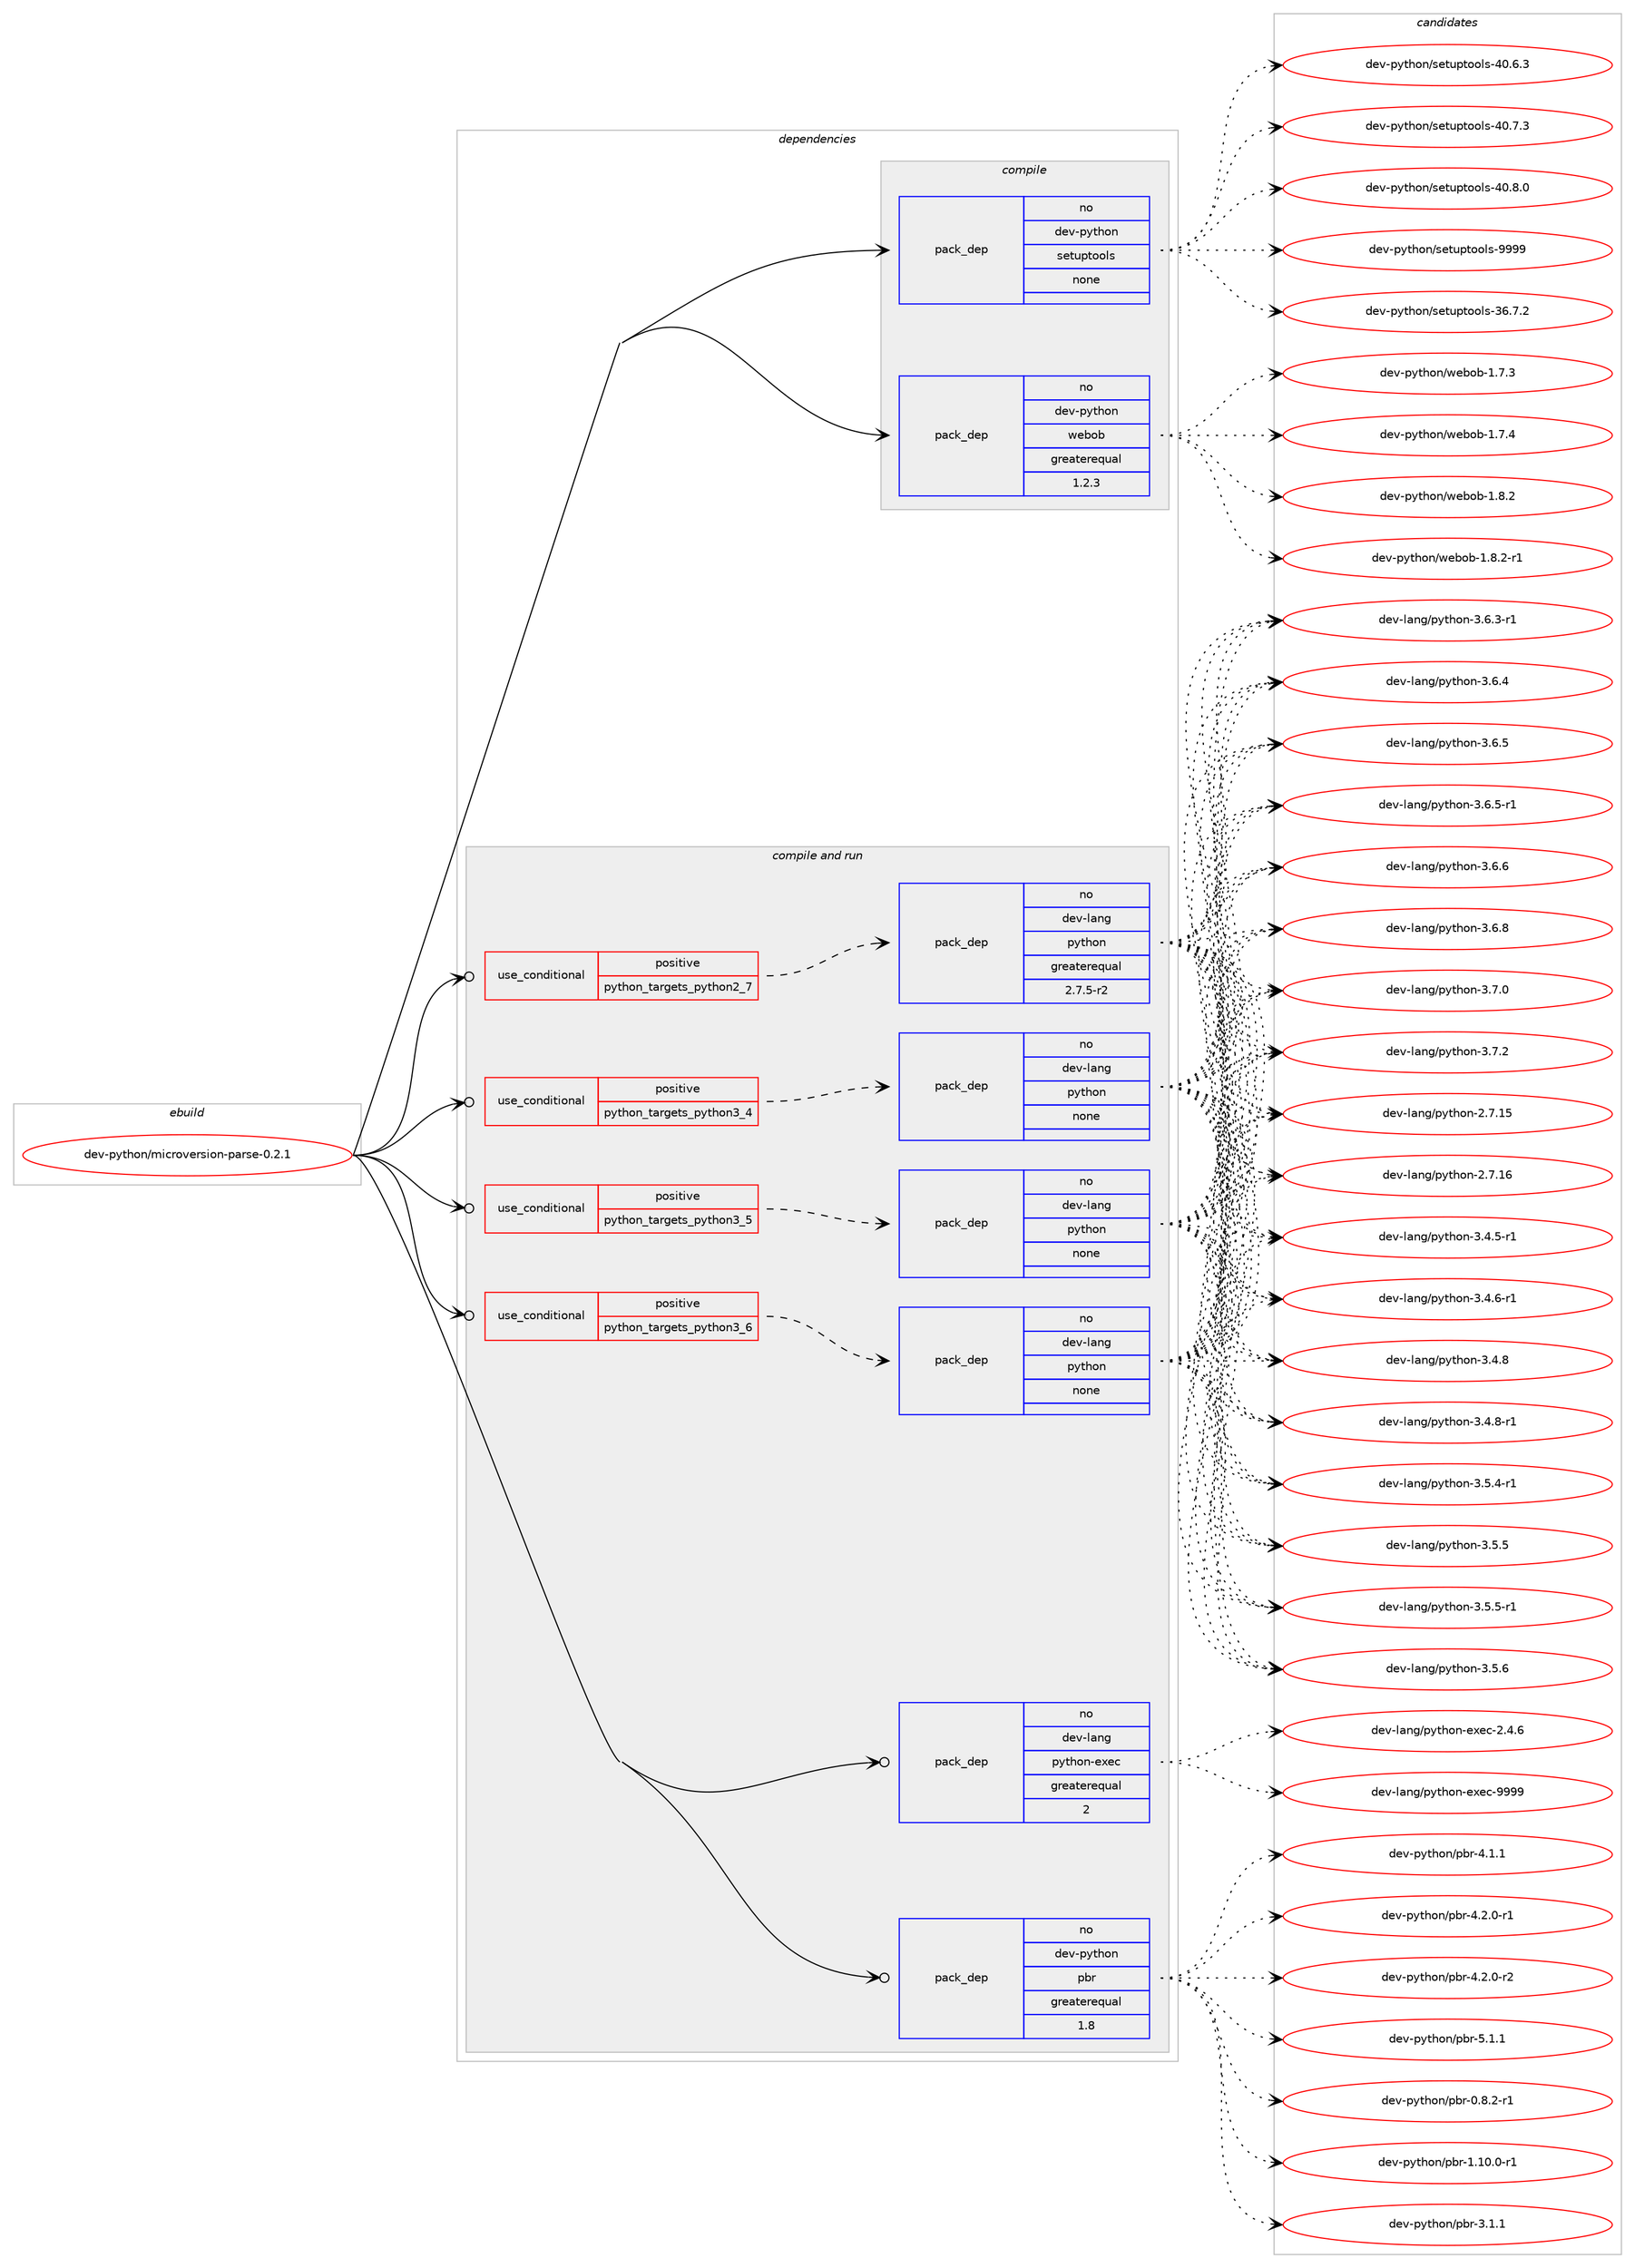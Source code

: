 digraph prolog {

# *************
# Graph options
# *************

newrank=true;
concentrate=true;
compound=true;
graph [rankdir=LR,fontname=Helvetica,fontsize=10,ranksep=1.5];#, ranksep=2.5, nodesep=0.2];
edge  [arrowhead=vee];
node  [fontname=Helvetica,fontsize=10];

# **********
# The ebuild
# **********

subgraph cluster_leftcol {
color=gray;
rank=same;
label=<<i>ebuild</i>>;
id [label="dev-python/microversion-parse-0.2.1", color=red, width=4, href="../dev-python/microversion-parse-0.2.1.svg"];
}

# ****************
# The dependencies
# ****************

subgraph cluster_midcol {
color=gray;
label=<<i>dependencies</i>>;
subgraph cluster_compile {
fillcolor="#eeeeee";
style=filled;
label=<<i>compile</i>>;
subgraph pack1017987 {
dependency1418693 [label=<<TABLE BORDER="0" CELLBORDER="1" CELLSPACING="0" CELLPADDING="4" WIDTH="220"><TR><TD ROWSPAN="6" CELLPADDING="30">pack_dep</TD></TR><TR><TD WIDTH="110">no</TD></TR><TR><TD>dev-python</TD></TR><TR><TD>setuptools</TD></TR><TR><TD>none</TD></TR><TR><TD></TD></TR></TABLE>>, shape=none, color=blue];
}
id:e -> dependency1418693:w [weight=20,style="solid",arrowhead="vee"];
subgraph pack1017988 {
dependency1418694 [label=<<TABLE BORDER="0" CELLBORDER="1" CELLSPACING="0" CELLPADDING="4" WIDTH="220"><TR><TD ROWSPAN="6" CELLPADDING="30">pack_dep</TD></TR><TR><TD WIDTH="110">no</TD></TR><TR><TD>dev-python</TD></TR><TR><TD>webob</TD></TR><TR><TD>greaterequal</TD></TR><TR><TD>1.2.3</TD></TR></TABLE>>, shape=none, color=blue];
}
id:e -> dependency1418694:w [weight=20,style="solid",arrowhead="vee"];
}
subgraph cluster_compileandrun {
fillcolor="#eeeeee";
style=filled;
label=<<i>compile and run</i>>;
subgraph cond377432 {
dependency1418695 [label=<<TABLE BORDER="0" CELLBORDER="1" CELLSPACING="0" CELLPADDING="4"><TR><TD ROWSPAN="3" CELLPADDING="10">use_conditional</TD></TR><TR><TD>positive</TD></TR><TR><TD>python_targets_python2_7</TD></TR></TABLE>>, shape=none, color=red];
subgraph pack1017989 {
dependency1418696 [label=<<TABLE BORDER="0" CELLBORDER="1" CELLSPACING="0" CELLPADDING="4" WIDTH="220"><TR><TD ROWSPAN="6" CELLPADDING="30">pack_dep</TD></TR><TR><TD WIDTH="110">no</TD></TR><TR><TD>dev-lang</TD></TR><TR><TD>python</TD></TR><TR><TD>greaterequal</TD></TR><TR><TD>2.7.5-r2</TD></TR></TABLE>>, shape=none, color=blue];
}
dependency1418695:e -> dependency1418696:w [weight=20,style="dashed",arrowhead="vee"];
}
id:e -> dependency1418695:w [weight=20,style="solid",arrowhead="odotvee"];
subgraph cond377433 {
dependency1418697 [label=<<TABLE BORDER="0" CELLBORDER="1" CELLSPACING="0" CELLPADDING="4"><TR><TD ROWSPAN="3" CELLPADDING="10">use_conditional</TD></TR><TR><TD>positive</TD></TR><TR><TD>python_targets_python3_4</TD></TR></TABLE>>, shape=none, color=red];
subgraph pack1017990 {
dependency1418698 [label=<<TABLE BORDER="0" CELLBORDER="1" CELLSPACING="0" CELLPADDING="4" WIDTH="220"><TR><TD ROWSPAN="6" CELLPADDING="30">pack_dep</TD></TR><TR><TD WIDTH="110">no</TD></TR><TR><TD>dev-lang</TD></TR><TR><TD>python</TD></TR><TR><TD>none</TD></TR><TR><TD></TD></TR></TABLE>>, shape=none, color=blue];
}
dependency1418697:e -> dependency1418698:w [weight=20,style="dashed",arrowhead="vee"];
}
id:e -> dependency1418697:w [weight=20,style="solid",arrowhead="odotvee"];
subgraph cond377434 {
dependency1418699 [label=<<TABLE BORDER="0" CELLBORDER="1" CELLSPACING="0" CELLPADDING="4"><TR><TD ROWSPAN="3" CELLPADDING="10">use_conditional</TD></TR><TR><TD>positive</TD></TR><TR><TD>python_targets_python3_5</TD></TR></TABLE>>, shape=none, color=red];
subgraph pack1017991 {
dependency1418700 [label=<<TABLE BORDER="0" CELLBORDER="1" CELLSPACING="0" CELLPADDING="4" WIDTH="220"><TR><TD ROWSPAN="6" CELLPADDING="30">pack_dep</TD></TR><TR><TD WIDTH="110">no</TD></TR><TR><TD>dev-lang</TD></TR><TR><TD>python</TD></TR><TR><TD>none</TD></TR><TR><TD></TD></TR></TABLE>>, shape=none, color=blue];
}
dependency1418699:e -> dependency1418700:w [weight=20,style="dashed",arrowhead="vee"];
}
id:e -> dependency1418699:w [weight=20,style="solid",arrowhead="odotvee"];
subgraph cond377435 {
dependency1418701 [label=<<TABLE BORDER="0" CELLBORDER="1" CELLSPACING="0" CELLPADDING="4"><TR><TD ROWSPAN="3" CELLPADDING="10">use_conditional</TD></TR><TR><TD>positive</TD></TR><TR><TD>python_targets_python3_6</TD></TR></TABLE>>, shape=none, color=red];
subgraph pack1017992 {
dependency1418702 [label=<<TABLE BORDER="0" CELLBORDER="1" CELLSPACING="0" CELLPADDING="4" WIDTH="220"><TR><TD ROWSPAN="6" CELLPADDING="30">pack_dep</TD></TR><TR><TD WIDTH="110">no</TD></TR><TR><TD>dev-lang</TD></TR><TR><TD>python</TD></TR><TR><TD>none</TD></TR><TR><TD></TD></TR></TABLE>>, shape=none, color=blue];
}
dependency1418701:e -> dependency1418702:w [weight=20,style="dashed",arrowhead="vee"];
}
id:e -> dependency1418701:w [weight=20,style="solid",arrowhead="odotvee"];
subgraph pack1017993 {
dependency1418703 [label=<<TABLE BORDER="0" CELLBORDER="1" CELLSPACING="0" CELLPADDING="4" WIDTH="220"><TR><TD ROWSPAN="6" CELLPADDING="30">pack_dep</TD></TR><TR><TD WIDTH="110">no</TD></TR><TR><TD>dev-lang</TD></TR><TR><TD>python-exec</TD></TR><TR><TD>greaterequal</TD></TR><TR><TD>2</TD></TR></TABLE>>, shape=none, color=blue];
}
id:e -> dependency1418703:w [weight=20,style="solid",arrowhead="odotvee"];
subgraph pack1017994 {
dependency1418704 [label=<<TABLE BORDER="0" CELLBORDER="1" CELLSPACING="0" CELLPADDING="4" WIDTH="220"><TR><TD ROWSPAN="6" CELLPADDING="30">pack_dep</TD></TR><TR><TD WIDTH="110">no</TD></TR><TR><TD>dev-python</TD></TR><TR><TD>pbr</TD></TR><TR><TD>greaterequal</TD></TR><TR><TD>1.8</TD></TR></TABLE>>, shape=none, color=blue];
}
id:e -> dependency1418704:w [weight=20,style="solid",arrowhead="odotvee"];
}
subgraph cluster_run {
fillcolor="#eeeeee";
style=filled;
label=<<i>run</i>>;
}
}

# **************
# The candidates
# **************

subgraph cluster_choices {
rank=same;
color=gray;
label=<<i>candidates</i>>;

subgraph choice1017987 {
color=black;
nodesep=1;
choice100101118451121211161041111104711510111611711211611111110811545515446554650 [label="dev-python/setuptools-36.7.2", color=red, width=4,href="../dev-python/setuptools-36.7.2.svg"];
choice100101118451121211161041111104711510111611711211611111110811545524846544651 [label="dev-python/setuptools-40.6.3", color=red, width=4,href="../dev-python/setuptools-40.6.3.svg"];
choice100101118451121211161041111104711510111611711211611111110811545524846554651 [label="dev-python/setuptools-40.7.3", color=red, width=4,href="../dev-python/setuptools-40.7.3.svg"];
choice100101118451121211161041111104711510111611711211611111110811545524846564648 [label="dev-python/setuptools-40.8.0", color=red, width=4,href="../dev-python/setuptools-40.8.0.svg"];
choice10010111845112121116104111110471151011161171121161111111081154557575757 [label="dev-python/setuptools-9999", color=red, width=4,href="../dev-python/setuptools-9999.svg"];
dependency1418693:e -> choice100101118451121211161041111104711510111611711211611111110811545515446554650:w [style=dotted,weight="100"];
dependency1418693:e -> choice100101118451121211161041111104711510111611711211611111110811545524846544651:w [style=dotted,weight="100"];
dependency1418693:e -> choice100101118451121211161041111104711510111611711211611111110811545524846554651:w [style=dotted,weight="100"];
dependency1418693:e -> choice100101118451121211161041111104711510111611711211611111110811545524846564648:w [style=dotted,weight="100"];
dependency1418693:e -> choice10010111845112121116104111110471151011161171121161111111081154557575757:w [style=dotted,weight="100"];
}
subgraph choice1017988 {
color=black;
nodesep=1;
choice10010111845112121116104111110471191019811198454946554651 [label="dev-python/webob-1.7.3", color=red, width=4,href="../dev-python/webob-1.7.3.svg"];
choice10010111845112121116104111110471191019811198454946554652 [label="dev-python/webob-1.7.4", color=red, width=4,href="../dev-python/webob-1.7.4.svg"];
choice10010111845112121116104111110471191019811198454946564650 [label="dev-python/webob-1.8.2", color=red, width=4,href="../dev-python/webob-1.8.2.svg"];
choice100101118451121211161041111104711910198111984549465646504511449 [label="dev-python/webob-1.8.2-r1", color=red, width=4,href="../dev-python/webob-1.8.2-r1.svg"];
dependency1418694:e -> choice10010111845112121116104111110471191019811198454946554651:w [style=dotted,weight="100"];
dependency1418694:e -> choice10010111845112121116104111110471191019811198454946554652:w [style=dotted,weight="100"];
dependency1418694:e -> choice10010111845112121116104111110471191019811198454946564650:w [style=dotted,weight="100"];
dependency1418694:e -> choice100101118451121211161041111104711910198111984549465646504511449:w [style=dotted,weight="100"];
}
subgraph choice1017989 {
color=black;
nodesep=1;
choice10010111845108971101034711212111610411111045504655464953 [label="dev-lang/python-2.7.15", color=red, width=4,href="../dev-lang/python-2.7.15.svg"];
choice10010111845108971101034711212111610411111045504655464954 [label="dev-lang/python-2.7.16", color=red, width=4,href="../dev-lang/python-2.7.16.svg"];
choice1001011184510897110103471121211161041111104551465246534511449 [label="dev-lang/python-3.4.5-r1", color=red, width=4,href="../dev-lang/python-3.4.5-r1.svg"];
choice1001011184510897110103471121211161041111104551465246544511449 [label="dev-lang/python-3.4.6-r1", color=red, width=4,href="../dev-lang/python-3.4.6-r1.svg"];
choice100101118451089711010347112121116104111110455146524656 [label="dev-lang/python-3.4.8", color=red, width=4,href="../dev-lang/python-3.4.8.svg"];
choice1001011184510897110103471121211161041111104551465246564511449 [label="dev-lang/python-3.4.8-r1", color=red, width=4,href="../dev-lang/python-3.4.8-r1.svg"];
choice1001011184510897110103471121211161041111104551465346524511449 [label="dev-lang/python-3.5.4-r1", color=red, width=4,href="../dev-lang/python-3.5.4-r1.svg"];
choice100101118451089711010347112121116104111110455146534653 [label="dev-lang/python-3.5.5", color=red, width=4,href="../dev-lang/python-3.5.5.svg"];
choice1001011184510897110103471121211161041111104551465346534511449 [label="dev-lang/python-3.5.5-r1", color=red, width=4,href="../dev-lang/python-3.5.5-r1.svg"];
choice100101118451089711010347112121116104111110455146534654 [label="dev-lang/python-3.5.6", color=red, width=4,href="../dev-lang/python-3.5.6.svg"];
choice1001011184510897110103471121211161041111104551465446514511449 [label="dev-lang/python-3.6.3-r1", color=red, width=4,href="../dev-lang/python-3.6.3-r1.svg"];
choice100101118451089711010347112121116104111110455146544652 [label="dev-lang/python-3.6.4", color=red, width=4,href="../dev-lang/python-3.6.4.svg"];
choice100101118451089711010347112121116104111110455146544653 [label="dev-lang/python-3.6.5", color=red, width=4,href="../dev-lang/python-3.6.5.svg"];
choice1001011184510897110103471121211161041111104551465446534511449 [label="dev-lang/python-3.6.5-r1", color=red, width=4,href="../dev-lang/python-3.6.5-r1.svg"];
choice100101118451089711010347112121116104111110455146544654 [label="dev-lang/python-3.6.6", color=red, width=4,href="../dev-lang/python-3.6.6.svg"];
choice100101118451089711010347112121116104111110455146544656 [label="dev-lang/python-3.6.8", color=red, width=4,href="../dev-lang/python-3.6.8.svg"];
choice100101118451089711010347112121116104111110455146554648 [label="dev-lang/python-3.7.0", color=red, width=4,href="../dev-lang/python-3.7.0.svg"];
choice100101118451089711010347112121116104111110455146554650 [label="dev-lang/python-3.7.2", color=red, width=4,href="../dev-lang/python-3.7.2.svg"];
dependency1418696:e -> choice10010111845108971101034711212111610411111045504655464953:w [style=dotted,weight="100"];
dependency1418696:e -> choice10010111845108971101034711212111610411111045504655464954:w [style=dotted,weight="100"];
dependency1418696:e -> choice1001011184510897110103471121211161041111104551465246534511449:w [style=dotted,weight="100"];
dependency1418696:e -> choice1001011184510897110103471121211161041111104551465246544511449:w [style=dotted,weight="100"];
dependency1418696:e -> choice100101118451089711010347112121116104111110455146524656:w [style=dotted,weight="100"];
dependency1418696:e -> choice1001011184510897110103471121211161041111104551465246564511449:w [style=dotted,weight="100"];
dependency1418696:e -> choice1001011184510897110103471121211161041111104551465346524511449:w [style=dotted,weight="100"];
dependency1418696:e -> choice100101118451089711010347112121116104111110455146534653:w [style=dotted,weight="100"];
dependency1418696:e -> choice1001011184510897110103471121211161041111104551465346534511449:w [style=dotted,weight="100"];
dependency1418696:e -> choice100101118451089711010347112121116104111110455146534654:w [style=dotted,weight="100"];
dependency1418696:e -> choice1001011184510897110103471121211161041111104551465446514511449:w [style=dotted,weight="100"];
dependency1418696:e -> choice100101118451089711010347112121116104111110455146544652:w [style=dotted,weight="100"];
dependency1418696:e -> choice100101118451089711010347112121116104111110455146544653:w [style=dotted,weight="100"];
dependency1418696:e -> choice1001011184510897110103471121211161041111104551465446534511449:w [style=dotted,weight="100"];
dependency1418696:e -> choice100101118451089711010347112121116104111110455146544654:w [style=dotted,weight="100"];
dependency1418696:e -> choice100101118451089711010347112121116104111110455146544656:w [style=dotted,weight="100"];
dependency1418696:e -> choice100101118451089711010347112121116104111110455146554648:w [style=dotted,weight="100"];
dependency1418696:e -> choice100101118451089711010347112121116104111110455146554650:w [style=dotted,weight="100"];
}
subgraph choice1017990 {
color=black;
nodesep=1;
choice10010111845108971101034711212111610411111045504655464953 [label="dev-lang/python-2.7.15", color=red, width=4,href="../dev-lang/python-2.7.15.svg"];
choice10010111845108971101034711212111610411111045504655464954 [label="dev-lang/python-2.7.16", color=red, width=4,href="../dev-lang/python-2.7.16.svg"];
choice1001011184510897110103471121211161041111104551465246534511449 [label="dev-lang/python-3.4.5-r1", color=red, width=4,href="../dev-lang/python-3.4.5-r1.svg"];
choice1001011184510897110103471121211161041111104551465246544511449 [label="dev-lang/python-3.4.6-r1", color=red, width=4,href="../dev-lang/python-3.4.6-r1.svg"];
choice100101118451089711010347112121116104111110455146524656 [label="dev-lang/python-3.4.8", color=red, width=4,href="../dev-lang/python-3.4.8.svg"];
choice1001011184510897110103471121211161041111104551465246564511449 [label="dev-lang/python-3.4.8-r1", color=red, width=4,href="../dev-lang/python-3.4.8-r1.svg"];
choice1001011184510897110103471121211161041111104551465346524511449 [label="dev-lang/python-3.5.4-r1", color=red, width=4,href="../dev-lang/python-3.5.4-r1.svg"];
choice100101118451089711010347112121116104111110455146534653 [label="dev-lang/python-3.5.5", color=red, width=4,href="../dev-lang/python-3.5.5.svg"];
choice1001011184510897110103471121211161041111104551465346534511449 [label="dev-lang/python-3.5.5-r1", color=red, width=4,href="../dev-lang/python-3.5.5-r1.svg"];
choice100101118451089711010347112121116104111110455146534654 [label="dev-lang/python-3.5.6", color=red, width=4,href="../dev-lang/python-3.5.6.svg"];
choice1001011184510897110103471121211161041111104551465446514511449 [label="dev-lang/python-3.6.3-r1", color=red, width=4,href="../dev-lang/python-3.6.3-r1.svg"];
choice100101118451089711010347112121116104111110455146544652 [label="dev-lang/python-3.6.4", color=red, width=4,href="../dev-lang/python-3.6.4.svg"];
choice100101118451089711010347112121116104111110455146544653 [label="dev-lang/python-3.6.5", color=red, width=4,href="../dev-lang/python-3.6.5.svg"];
choice1001011184510897110103471121211161041111104551465446534511449 [label="dev-lang/python-3.6.5-r1", color=red, width=4,href="../dev-lang/python-3.6.5-r1.svg"];
choice100101118451089711010347112121116104111110455146544654 [label="dev-lang/python-3.6.6", color=red, width=4,href="../dev-lang/python-3.6.6.svg"];
choice100101118451089711010347112121116104111110455146544656 [label="dev-lang/python-3.6.8", color=red, width=4,href="../dev-lang/python-3.6.8.svg"];
choice100101118451089711010347112121116104111110455146554648 [label="dev-lang/python-3.7.0", color=red, width=4,href="../dev-lang/python-3.7.0.svg"];
choice100101118451089711010347112121116104111110455146554650 [label="dev-lang/python-3.7.2", color=red, width=4,href="../dev-lang/python-3.7.2.svg"];
dependency1418698:e -> choice10010111845108971101034711212111610411111045504655464953:w [style=dotted,weight="100"];
dependency1418698:e -> choice10010111845108971101034711212111610411111045504655464954:w [style=dotted,weight="100"];
dependency1418698:e -> choice1001011184510897110103471121211161041111104551465246534511449:w [style=dotted,weight="100"];
dependency1418698:e -> choice1001011184510897110103471121211161041111104551465246544511449:w [style=dotted,weight="100"];
dependency1418698:e -> choice100101118451089711010347112121116104111110455146524656:w [style=dotted,weight="100"];
dependency1418698:e -> choice1001011184510897110103471121211161041111104551465246564511449:w [style=dotted,weight="100"];
dependency1418698:e -> choice1001011184510897110103471121211161041111104551465346524511449:w [style=dotted,weight="100"];
dependency1418698:e -> choice100101118451089711010347112121116104111110455146534653:w [style=dotted,weight="100"];
dependency1418698:e -> choice1001011184510897110103471121211161041111104551465346534511449:w [style=dotted,weight="100"];
dependency1418698:e -> choice100101118451089711010347112121116104111110455146534654:w [style=dotted,weight="100"];
dependency1418698:e -> choice1001011184510897110103471121211161041111104551465446514511449:w [style=dotted,weight="100"];
dependency1418698:e -> choice100101118451089711010347112121116104111110455146544652:w [style=dotted,weight="100"];
dependency1418698:e -> choice100101118451089711010347112121116104111110455146544653:w [style=dotted,weight="100"];
dependency1418698:e -> choice1001011184510897110103471121211161041111104551465446534511449:w [style=dotted,weight="100"];
dependency1418698:e -> choice100101118451089711010347112121116104111110455146544654:w [style=dotted,weight="100"];
dependency1418698:e -> choice100101118451089711010347112121116104111110455146544656:w [style=dotted,weight="100"];
dependency1418698:e -> choice100101118451089711010347112121116104111110455146554648:w [style=dotted,weight="100"];
dependency1418698:e -> choice100101118451089711010347112121116104111110455146554650:w [style=dotted,weight="100"];
}
subgraph choice1017991 {
color=black;
nodesep=1;
choice10010111845108971101034711212111610411111045504655464953 [label="dev-lang/python-2.7.15", color=red, width=4,href="../dev-lang/python-2.7.15.svg"];
choice10010111845108971101034711212111610411111045504655464954 [label="dev-lang/python-2.7.16", color=red, width=4,href="../dev-lang/python-2.7.16.svg"];
choice1001011184510897110103471121211161041111104551465246534511449 [label="dev-lang/python-3.4.5-r1", color=red, width=4,href="../dev-lang/python-3.4.5-r1.svg"];
choice1001011184510897110103471121211161041111104551465246544511449 [label="dev-lang/python-3.4.6-r1", color=red, width=4,href="../dev-lang/python-3.4.6-r1.svg"];
choice100101118451089711010347112121116104111110455146524656 [label="dev-lang/python-3.4.8", color=red, width=4,href="../dev-lang/python-3.4.8.svg"];
choice1001011184510897110103471121211161041111104551465246564511449 [label="dev-lang/python-3.4.8-r1", color=red, width=4,href="../dev-lang/python-3.4.8-r1.svg"];
choice1001011184510897110103471121211161041111104551465346524511449 [label="dev-lang/python-3.5.4-r1", color=red, width=4,href="../dev-lang/python-3.5.4-r1.svg"];
choice100101118451089711010347112121116104111110455146534653 [label="dev-lang/python-3.5.5", color=red, width=4,href="../dev-lang/python-3.5.5.svg"];
choice1001011184510897110103471121211161041111104551465346534511449 [label="dev-lang/python-3.5.5-r1", color=red, width=4,href="../dev-lang/python-3.5.5-r1.svg"];
choice100101118451089711010347112121116104111110455146534654 [label="dev-lang/python-3.5.6", color=red, width=4,href="../dev-lang/python-3.5.6.svg"];
choice1001011184510897110103471121211161041111104551465446514511449 [label="dev-lang/python-3.6.3-r1", color=red, width=4,href="../dev-lang/python-3.6.3-r1.svg"];
choice100101118451089711010347112121116104111110455146544652 [label="dev-lang/python-3.6.4", color=red, width=4,href="../dev-lang/python-3.6.4.svg"];
choice100101118451089711010347112121116104111110455146544653 [label="dev-lang/python-3.6.5", color=red, width=4,href="../dev-lang/python-3.6.5.svg"];
choice1001011184510897110103471121211161041111104551465446534511449 [label="dev-lang/python-3.6.5-r1", color=red, width=4,href="../dev-lang/python-3.6.5-r1.svg"];
choice100101118451089711010347112121116104111110455146544654 [label="dev-lang/python-3.6.6", color=red, width=4,href="../dev-lang/python-3.6.6.svg"];
choice100101118451089711010347112121116104111110455146544656 [label="dev-lang/python-3.6.8", color=red, width=4,href="../dev-lang/python-3.6.8.svg"];
choice100101118451089711010347112121116104111110455146554648 [label="dev-lang/python-3.7.0", color=red, width=4,href="../dev-lang/python-3.7.0.svg"];
choice100101118451089711010347112121116104111110455146554650 [label="dev-lang/python-3.7.2", color=red, width=4,href="../dev-lang/python-3.7.2.svg"];
dependency1418700:e -> choice10010111845108971101034711212111610411111045504655464953:w [style=dotted,weight="100"];
dependency1418700:e -> choice10010111845108971101034711212111610411111045504655464954:w [style=dotted,weight="100"];
dependency1418700:e -> choice1001011184510897110103471121211161041111104551465246534511449:w [style=dotted,weight="100"];
dependency1418700:e -> choice1001011184510897110103471121211161041111104551465246544511449:w [style=dotted,weight="100"];
dependency1418700:e -> choice100101118451089711010347112121116104111110455146524656:w [style=dotted,weight="100"];
dependency1418700:e -> choice1001011184510897110103471121211161041111104551465246564511449:w [style=dotted,weight="100"];
dependency1418700:e -> choice1001011184510897110103471121211161041111104551465346524511449:w [style=dotted,weight="100"];
dependency1418700:e -> choice100101118451089711010347112121116104111110455146534653:w [style=dotted,weight="100"];
dependency1418700:e -> choice1001011184510897110103471121211161041111104551465346534511449:w [style=dotted,weight="100"];
dependency1418700:e -> choice100101118451089711010347112121116104111110455146534654:w [style=dotted,weight="100"];
dependency1418700:e -> choice1001011184510897110103471121211161041111104551465446514511449:w [style=dotted,weight="100"];
dependency1418700:e -> choice100101118451089711010347112121116104111110455146544652:w [style=dotted,weight="100"];
dependency1418700:e -> choice100101118451089711010347112121116104111110455146544653:w [style=dotted,weight="100"];
dependency1418700:e -> choice1001011184510897110103471121211161041111104551465446534511449:w [style=dotted,weight="100"];
dependency1418700:e -> choice100101118451089711010347112121116104111110455146544654:w [style=dotted,weight="100"];
dependency1418700:e -> choice100101118451089711010347112121116104111110455146544656:w [style=dotted,weight="100"];
dependency1418700:e -> choice100101118451089711010347112121116104111110455146554648:w [style=dotted,weight="100"];
dependency1418700:e -> choice100101118451089711010347112121116104111110455146554650:w [style=dotted,weight="100"];
}
subgraph choice1017992 {
color=black;
nodesep=1;
choice10010111845108971101034711212111610411111045504655464953 [label="dev-lang/python-2.7.15", color=red, width=4,href="../dev-lang/python-2.7.15.svg"];
choice10010111845108971101034711212111610411111045504655464954 [label="dev-lang/python-2.7.16", color=red, width=4,href="../dev-lang/python-2.7.16.svg"];
choice1001011184510897110103471121211161041111104551465246534511449 [label="dev-lang/python-3.4.5-r1", color=red, width=4,href="../dev-lang/python-3.4.5-r1.svg"];
choice1001011184510897110103471121211161041111104551465246544511449 [label="dev-lang/python-3.4.6-r1", color=red, width=4,href="../dev-lang/python-3.4.6-r1.svg"];
choice100101118451089711010347112121116104111110455146524656 [label="dev-lang/python-3.4.8", color=red, width=4,href="../dev-lang/python-3.4.8.svg"];
choice1001011184510897110103471121211161041111104551465246564511449 [label="dev-lang/python-3.4.8-r1", color=red, width=4,href="../dev-lang/python-3.4.8-r1.svg"];
choice1001011184510897110103471121211161041111104551465346524511449 [label="dev-lang/python-3.5.4-r1", color=red, width=4,href="../dev-lang/python-3.5.4-r1.svg"];
choice100101118451089711010347112121116104111110455146534653 [label="dev-lang/python-3.5.5", color=red, width=4,href="../dev-lang/python-3.5.5.svg"];
choice1001011184510897110103471121211161041111104551465346534511449 [label="dev-lang/python-3.5.5-r1", color=red, width=4,href="../dev-lang/python-3.5.5-r1.svg"];
choice100101118451089711010347112121116104111110455146534654 [label="dev-lang/python-3.5.6", color=red, width=4,href="../dev-lang/python-3.5.6.svg"];
choice1001011184510897110103471121211161041111104551465446514511449 [label="dev-lang/python-3.6.3-r1", color=red, width=4,href="../dev-lang/python-3.6.3-r1.svg"];
choice100101118451089711010347112121116104111110455146544652 [label="dev-lang/python-3.6.4", color=red, width=4,href="../dev-lang/python-3.6.4.svg"];
choice100101118451089711010347112121116104111110455146544653 [label="dev-lang/python-3.6.5", color=red, width=4,href="../dev-lang/python-3.6.5.svg"];
choice1001011184510897110103471121211161041111104551465446534511449 [label="dev-lang/python-3.6.5-r1", color=red, width=4,href="../dev-lang/python-3.6.5-r1.svg"];
choice100101118451089711010347112121116104111110455146544654 [label="dev-lang/python-3.6.6", color=red, width=4,href="../dev-lang/python-3.6.6.svg"];
choice100101118451089711010347112121116104111110455146544656 [label="dev-lang/python-3.6.8", color=red, width=4,href="../dev-lang/python-3.6.8.svg"];
choice100101118451089711010347112121116104111110455146554648 [label="dev-lang/python-3.7.0", color=red, width=4,href="../dev-lang/python-3.7.0.svg"];
choice100101118451089711010347112121116104111110455146554650 [label="dev-lang/python-3.7.2", color=red, width=4,href="../dev-lang/python-3.7.2.svg"];
dependency1418702:e -> choice10010111845108971101034711212111610411111045504655464953:w [style=dotted,weight="100"];
dependency1418702:e -> choice10010111845108971101034711212111610411111045504655464954:w [style=dotted,weight="100"];
dependency1418702:e -> choice1001011184510897110103471121211161041111104551465246534511449:w [style=dotted,weight="100"];
dependency1418702:e -> choice1001011184510897110103471121211161041111104551465246544511449:w [style=dotted,weight="100"];
dependency1418702:e -> choice100101118451089711010347112121116104111110455146524656:w [style=dotted,weight="100"];
dependency1418702:e -> choice1001011184510897110103471121211161041111104551465246564511449:w [style=dotted,weight="100"];
dependency1418702:e -> choice1001011184510897110103471121211161041111104551465346524511449:w [style=dotted,weight="100"];
dependency1418702:e -> choice100101118451089711010347112121116104111110455146534653:w [style=dotted,weight="100"];
dependency1418702:e -> choice1001011184510897110103471121211161041111104551465346534511449:w [style=dotted,weight="100"];
dependency1418702:e -> choice100101118451089711010347112121116104111110455146534654:w [style=dotted,weight="100"];
dependency1418702:e -> choice1001011184510897110103471121211161041111104551465446514511449:w [style=dotted,weight="100"];
dependency1418702:e -> choice100101118451089711010347112121116104111110455146544652:w [style=dotted,weight="100"];
dependency1418702:e -> choice100101118451089711010347112121116104111110455146544653:w [style=dotted,weight="100"];
dependency1418702:e -> choice1001011184510897110103471121211161041111104551465446534511449:w [style=dotted,weight="100"];
dependency1418702:e -> choice100101118451089711010347112121116104111110455146544654:w [style=dotted,weight="100"];
dependency1418702:e -> choice100101118451089711010347112121116104111110455146544656:w [style=dotted,weight="100"];
dependency1418702:e -> choice100101118451089711010347112121116104111110455146554648:w [style=dotted,weight="100"];
dependency1418702:e -> choice100101118451089711010347112121116104111110455146554650:w [style=dotted,weight="100"];
}
subgraph choice1017993 {
color=black;
nodesep=1;
choice1001011184510897110103471121211161041111104510112010199455046524654 [label="dev-lang/python-exec-2.4.6", color=red, width=4,href="../dev-lang/python-exec-2.4.6.svg"];
choice10010111845108971101034711212111610411111045101120101994557575757 [label="dev-lang/python-exec-9999", color=red, width=4,href="../dev-lang/python-exec-9999.svg"];
dependency1418703:e -> choice1001011184510897110103471121211161041111104510112010199455046524654:w [style=dotted,weight="100"];
dependency1418703:e -> choice10010111845108971101034711212111610411111045101120101994557575757:w [style=dotted,weight="100"];
}
subgraph choice1017994 {
color=black;
nodesep=1;
choice1001011184511212111610411111047112981144548465646504511449 [label="dev-python/pbr-0.8.2-r1", color=red, width=4,href="../dev-python/pbr-0.8.2-r1.svg"];
choice100101118451121211161041111104711298114454946494846484511449 [label="dev-python/pbr-1.10.0-r1", color=red, width=4,href="../dev-python/pbr-1.10.0-r1.svg"];
choice100101118451121211161041111104711298114455146494649 [label="dev-python/pbr-3.1.1", color=red, width=4,href="../dev-python/pbr-3.1.1.svg"];
choice100101118451121211161041111104711298114455246494649 [label="dev-python/pbr-4.1.1", color=red, width=4,href="../dev-python/pbr-4.1.1.svg"];
choice1001011184511212111610411111047112981144552465046484511449 [label="dev-python/pbr-4.2.0-r1", color=red, width=4,href="../dev-python/pbr-4.2.0-r1.svg"];
choice1001011184511212111610411111047112981144552465046484511450 [label="dev-python/pbr-4.2.0-r2", color=red, width=4,href="../dev-python/pbr-4.2.0-r2.svg"];
choice100101118451121211161041111104711298114455346494649 [label="dev-python/pbr-5.1.1", color=red, width=4,href="../dev-python/pbr-5.1.1.svg"];
dependency1418704:e -> choice1001011184511212111610411111047112981144548465646504511449:w [style=dotted,weight="100"];
dependency1418704:e -> choice100101118451121211161041111104711298114454946494846484511449:w [style=dotted,weight="100"];
dependency1418704:e -> choice100101118451121211161041111104711298114455146494649:w [style=dotted,weight="100"];
dependency1418704:e -> choice100101118451121211161041111104711298114455246494649:w [style=dotted,weight="100"];
dependency1418704:e -> choice1001011184511212111610411111047112981144552465046484511449:w [style=dotted,weight="100"];
dependency1418704:e -> choice1001011184511212111610411111047112981144552465046484511450:w [style=dotted,weight="100"];
dependency1418704:e -> choice100101118451121211161041111104711298114455346494649:w [style=dotted,weight="100"];
}
}

}
